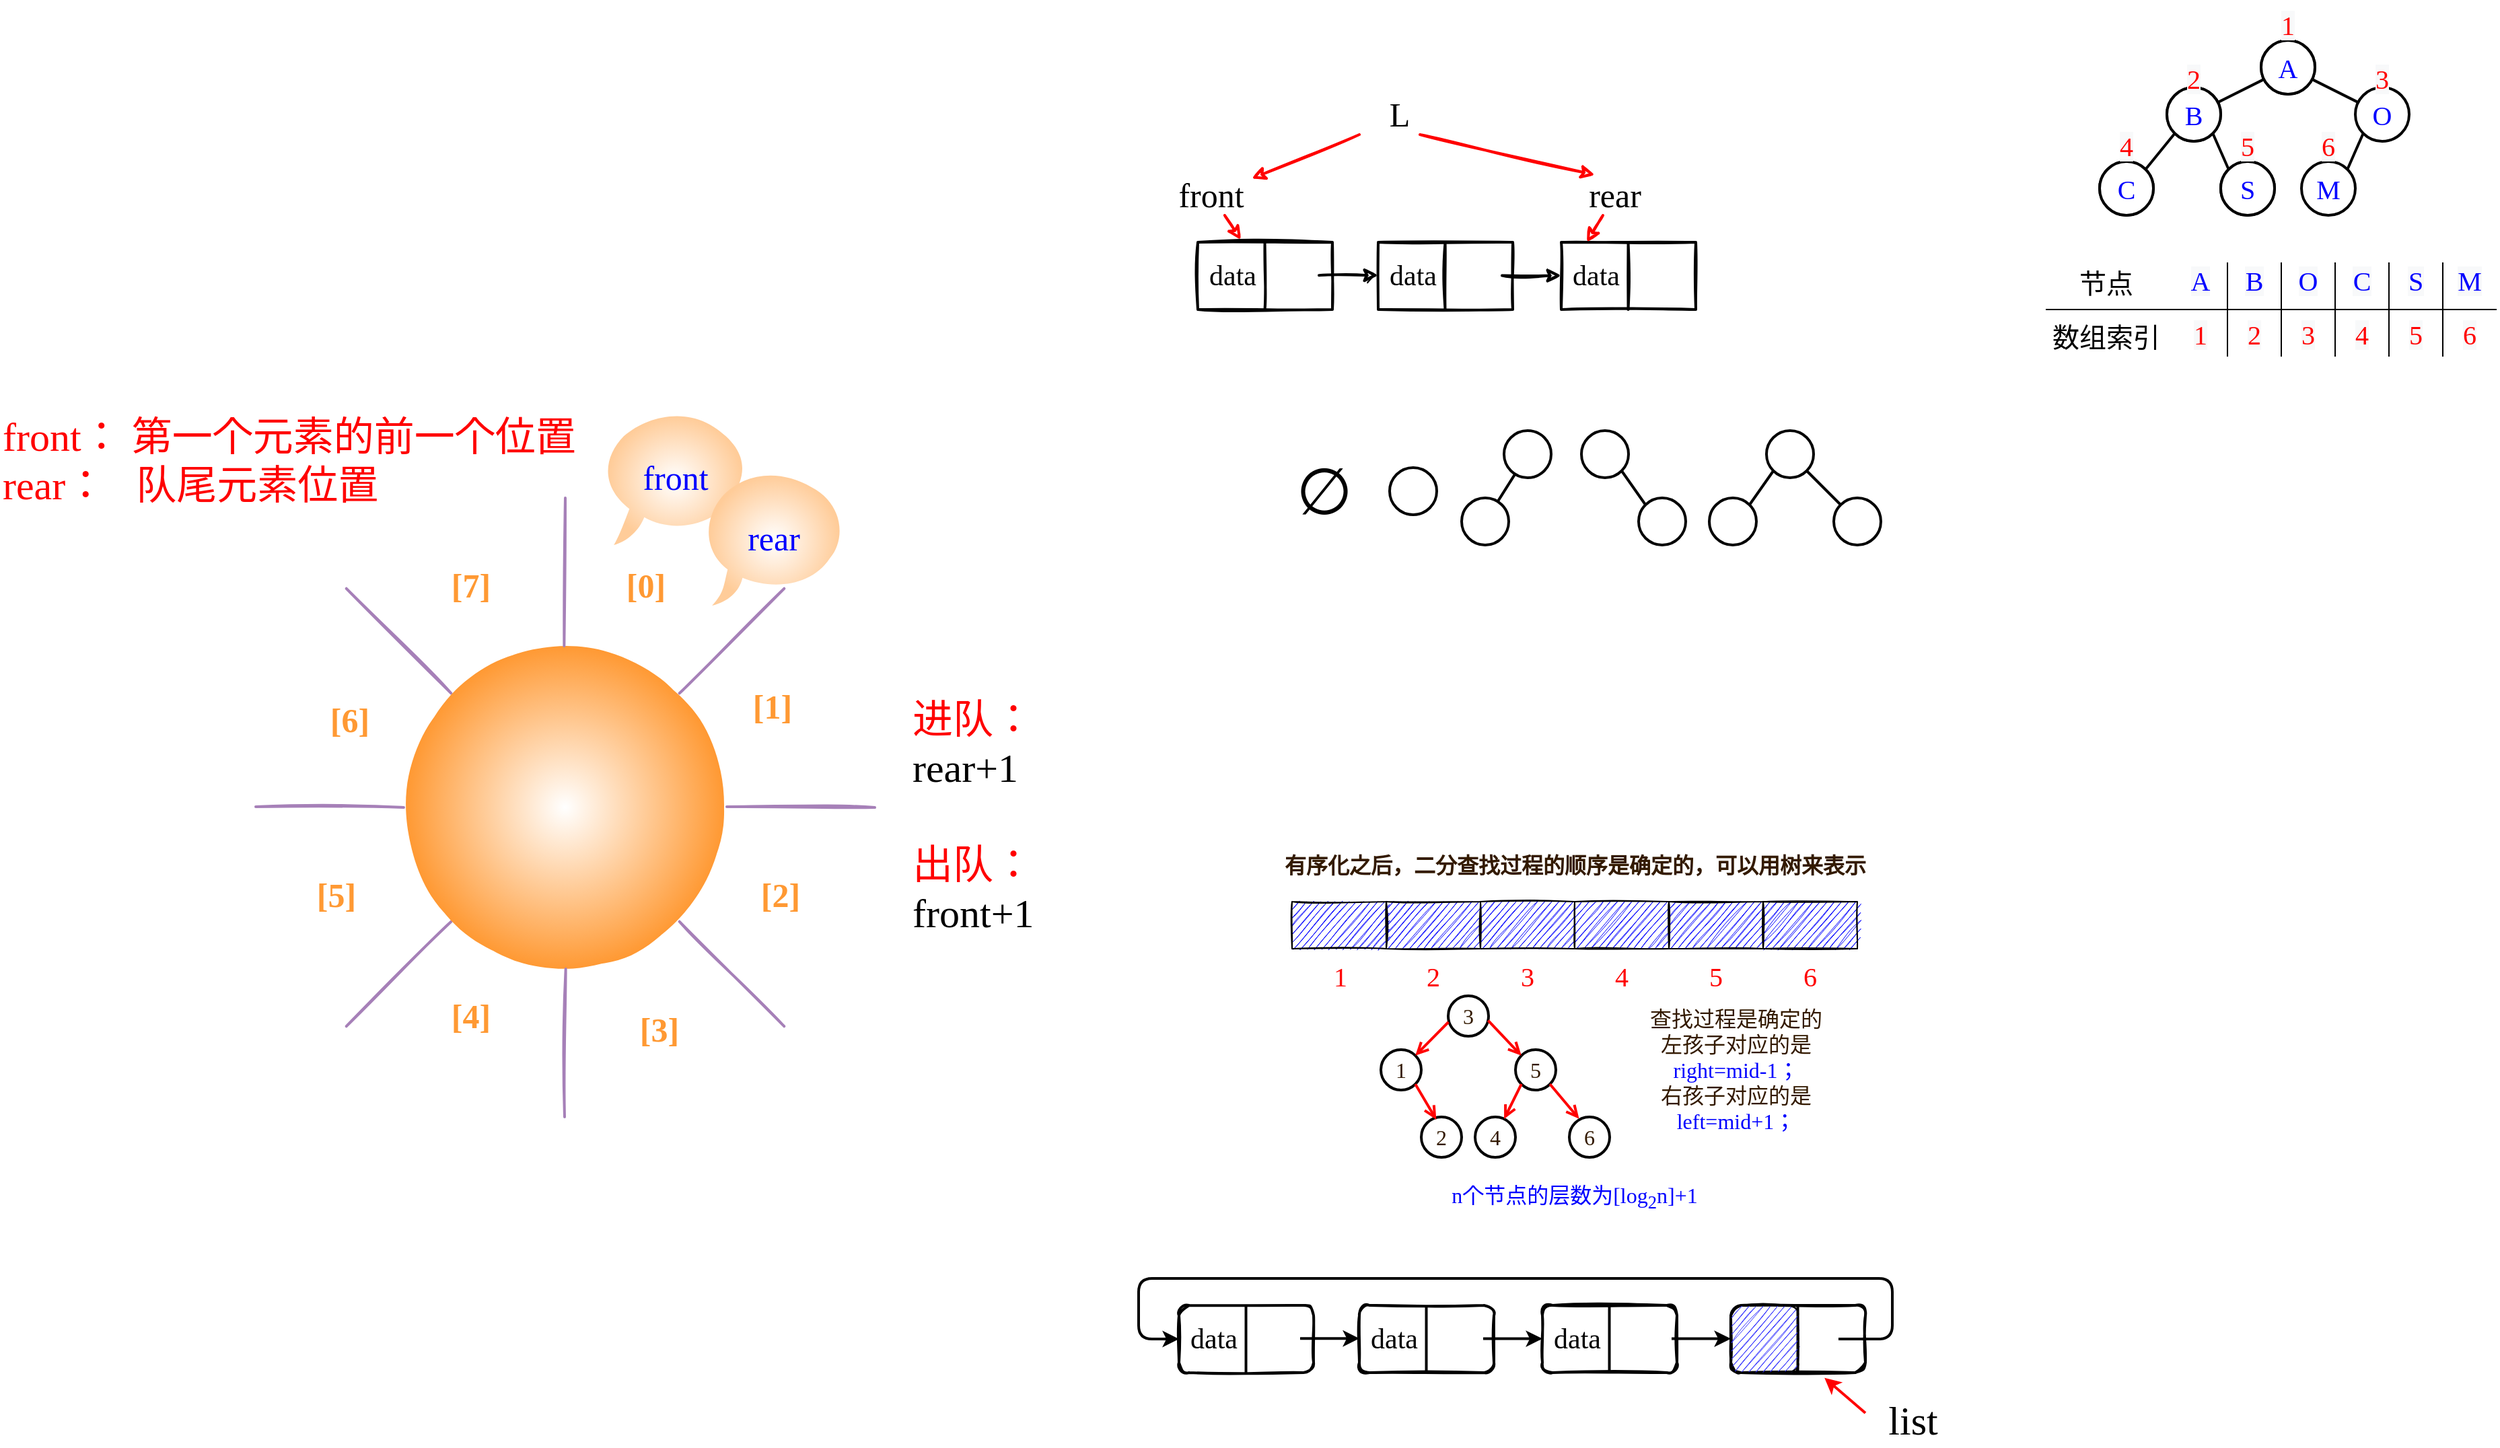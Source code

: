 <mxfile version="15.5.8" type="github">
  <diagram id="8I_mIMfLEamESNXaoSyJ" name="第 1 页">
    <mxGraphModel dx="1955" dy="1263" grid="1" gridSize="10" guides="1" tooltips="1" connect="1" arrows="1" fold="1" page="1" pageScale="1" pageWidth="3300" pageHeight="4681" math="0" shadow="0">
      <root>
        <mxCell id="0" />
        <mxCell id="1" parent="0" />
        <mxCell id="Zysu6RZLNLSL2eDihiWz-1" value="" style="whiteSpace=wrap;html=1;shadow=0;glass=0;strokeWidth=2;fillColor=none;gradientDirection=south;sketch=1;" parent="1" vertex="1">
          <mxGeometry x="1064" y="290" width="100" height="50" as="geometry" />
        </mxCell>
        <mxCell id="Zysu6RZLNLSL2eDihiWz-2" value="" style="endArrow=none;html=1;edgeStyle=orthogonalEdgeStyle;curved=0;strokeWidth=2;sketch=1;" parent="1" edge="1">
          <mxGeometry width="50" height="50" relative="1" as="geometry">
            <mxPoint x="1113.76" y="340" as="sourcePoint" />
            <mxPoint x="1113.76" y="290" as="targetPoint" />
          </mxGeometry>
        </mxCell>
        <mxCell id="Zysu6RZLNLSL2eDihiWz-3" value="" style="whiteSpace=wrap;html=1;shadow=0;glass=0;strokeWidth=2;fillColor=none;gradientDirection=south;sketch=1;" parent="1" vertex="1">
          <mxGeometry x="1200" y="290" width="100" height="50" as="geometry" />
        </mxCell>
        <mxCell id="Zysu6RZLNLSL2eDihiWz-4" value="" style="endArrow=none;html=1;edgeStyle=orthogonalEdgeStyle;curved=0;strokeWidth=2;sketch=1;" parent="1" edge="1">
          <mxGeometry width="50" height="50" relative="1" as="geometry">
            <mxPoint x="1249.76" y="340" as="sourcePoint" />
            <mxPoint x="1249.76" y="290" as="targetPoint" />
          </mxGeometry>
        </mxCell>
        <mxCell id="Zysu6RZLNLSL2eDihiWz-7" value="" style="whiteSpace=wrap;html=1;shadow=0;glass=0;strokeWidth=2;fillColor=none;gradientDirection=south;sketch=1;" parent="1" vertex="1">
          <mxGeometry x="930" y="290" width="100" height="50" as="geometry" />
        </mxCell>
        <mxCell id="Zysu6RZLNLSL2eDihiWz-8" value="" style="endArrow=none;html=1;edgeStyle=orthogonalEdgeStyle;curved=0;strokeWidth=2;sketch=1;" parent="1" edge="1">
          <mxGeometry width="50" height="50" relative="1" as="geometry">
            <mxPoint x="979.76" y="340" as="sourcePoint" />
            <mxPoint x="979.76" y="290" as="targetPoint" />
          </mxGeometry>
        </mxCell>
        <mxCell id="Zysu6RZLNLSL2eDihiWz-10" value="" style="endArrow=classic;html=1;endFill=1;strokeWidth=2;sketch=1;" parent="1" edge="1">
          <mxGeometry width="50" height="50" relative="1" as="geometry">
            <mxPoint x="1020" y="314.58" as="sourcePoint" />
            <mxPoint x="1064" y="314.58" as="targetPoint" />
          </mxGeometry>
        </mxCell>
        <mxCell id="Zysu6RZLNLSL2eDihiWz-12" value="" style="endArrow=classic;html=1;edgeStyle=orthogonalEdgeStyle;curved=0;endFill=1;strokeWidth=2;sketch=1;" parent="1" edge="1">
          <mxGeometry width="50" height="50" relative="1" as="geometry">
            <mxPoint x="1156" y="314.8" as="sourcePoint" />
            <mxPoint x="1200" y="314.8" as="targetPoint" />
            <Array as="points">
              <mxPoint x="1200" y="314.8" />
            </Array>
          </mxGeometry>
        </mxCell>
        <mxCell id="Zysu6RZLNLSL2eDihiWz-16" value="data" style="text;html=1;strokeColor=none;fillColor=none;align=center;verticalAlign=middle;whiteSpace=wrap;fontFamily=Comic Sans MS;fontSize=21;sketch=1;" parent="1" vertex="1">
          <mxGeometry x="926" y="300" width="60" height="30" as="geometry" />
        </mxCell>
        <mxCell id="Zysu6RZLNLSL2eDihiWz-17" value="data" style="text;html=1;strokeColor=none;fillColor=none;align=center;verticalAlign=middle;whiteSpace=wrap;fontFamily=Comic Sans MS;fontSize=21;sketch=1;" parent="1" vertex="1">
          <mxGeometry x="1060" y="300" width="60" height="30" as="geometry" />
        </mxCell>
        <mxCell id="Zysu6RZLNLSL2eDihiWz-18" value="data" style="text;html=1;strokeColor=none;fillColor=none;align=center;verticalAlign=middle;whiteSpace=wrap;fontFamily=Comic Sans MS;fontSize=21;sketch=1;" parent="1" vertex="1">
          <mxGeometry x="1196" y="300" width="60" height="30" as="geometry" />
        </mxCell>
        <mxCell id="Zysu6RZLNLSL2eDihiWz-19" value="" style="ellipse;whiteSpace=wrap;html=1;aspect=fixed;fillColor=#FFFFFF;strokeColor=none;gradientDirection=radial;sketch=1;" parent="1" vertex="1">
          <mxGeometry x="230" y="480" width="460" height="460" as="geometry" />
        </mxCell>
        <mxCell id="Zysu6RZLNLSL2eDihiWz-20" style="edgeStyle=none;orthogonalLoop=1;jettySize=auto;html=1;exitX=0;exitY=0;exitDx=0;exitDy=0;startArrow=none;startFill=0;endArrow=none;endFill=0;strokeWidth=2;strokeColor=#A680B8;sketch=1;" parent="1" source="Zysu6RZLNLSL2eDihiWz-24" target="Zysu6RZLNLSL2eDihiWz-19" edge="1">
          <mxGeometry relative="1" as="geometry" />
        </mxCell>
        <mxCell id="Zysu6RZLNLSL2eDihiWz-21" style="edgeStyle=none;orthogonalLoop=1;jettySize=auto;html=1;exitX=0;exitY=1;exitDx=0;exitDy=0;startArrow=none;startFill=0;endArrow=none;endFill=0;strokeWidth=2;strokeColor=#A680B8;sketch=1;" parent="1" source="Zysu6RZLNLSL2eDihiWz-24" target="Zysu6RZLNLSL2eDihiWz-19" edge="1">
          <mxGeometry relative="1" as="geometry" />
        </mxCell>
        <mxCell id="Zysu6RZLNLSL2eDihiWz-22" style="edgeStyle=none;orthogonalLoop=1;jettySize=auto;html=1;exitX=1;exitY=0;exitDx=0;exitDy=0;startArrow=none;startFill=0;endArrow=none;endFill=0;strokeWidth=2;strokeColor=#A680B8;sketch=1;" parent="1" source="Zysu6RZLNLSL2eDihiWz-24" target="Zysu6RZLNLSL2eDihiWz-19" edge="1">
          <mxGeometry relative="1" as="geometry" />
        </mxCell>
        <mxCell id="Zysu6RZLNLSL2eDihiWz-23" style="edgeStyle=none;orthogonalLoop=1;jettySize=auto;html=1;exitX=1;exitY=1;exitDx=0;exitDy=0;startArrow=none;startFill=0;endArrow=none;endFill=0;strokeWidth=2;strokeColor=#A680B8;sketch=1;" parent="1" source="Zysu6RZLNLSL2eDihiWz-24" target="Zysu6RZLNLSL2eDihiWz-19" edge="1">
          <mxGeometry relative="1" as="geometry" />
        </mxCell>
        <mxCell id="Zysu6RZLNLSL2eDihiWz-24" value="" style="ellipse;whiteSpace=wrap;html=1;aspect=fixed;gradientDirection=radial;strokeColor=none;gradientColor=#FF9933;sketch=1;" parent="1" vertex="1">
          <mxGeometry x="340" y="590" width="240" height="240" as="geometry" />
        </mxCell>
        <mxCell id="Zysu6RZLNLSL2eDihiWz-25" value="" style="endArrow=none;html=1;entryX=0.5;entryY=0;entryDx=0;entryDy=0;strokeWidth=2;strokeColor=#A680B8;sketch=1;" parent="1" target="Zysu6RZLNLSL2eDihiWz-19" edge="1">
          <mxGeometry width="50" height="50" relative="1" as="geometry">
            <mxPoint x="459.17" y="590" as="sourcePoint" />
            <mxPoint x="459.17" y="520" as="targetPoint" />
          </mxGeometry>
        </mxCell>
        <mxCell id="Zysu6RZLNLSL2eDihiWz-26" value="" style="endArrow=none;html=1;entryX=0.5;entryY=0;entryDx=0;entryDy=0;strokeColor=#A680B8;strokeWidth=2;sketch=1;" parent="1" edge="1">
          <mxGeometry width="50" height="50" relative="1" as="geometry">
            <mxPoint x="459.5" y="940" as="sourcePoint" />
            <mxPoint x="460.33" y="830" as="targetPoint" />
          </mxGeometry>
        </mxCell>
        <mxCell id="Zysu6RZLNLSL2eDihiWz-27" value="" style="endArrow=none;html=1;entryX=0.5;entryY=0;entryDx=0;entryDy=0;exitX=1;exitY=0.5;exitDx=0;exitDy=0;strokeWidth=2;strokeColor=#A680B8;sketch=1;" parent="1" source="Zysu6RZLNLSL2eDihiWz-19" edge="1">
          <mxGeometry width="50" height="50" relative="1" as="geometry">
            <mxPoint x="679.17" y="709.5" as="sourcePoint" />
            <mxPoint x="580.0" y="709.5" as="targetPoint" />
          </mxGeometry>
        </mxCell>
        <mxCell id="Zysu6RZLNLSL2eDihiWz-28" value="" style="endArrow=none;html=1;entryX=0.5;entryY=0;entryDx=0;entryDy=0;exitX=1;exitY=0.5;exitDx=0;exitDy=0;strokeColor=#A680B8;strokeWidth=2;sketch=1;" parent="1" edge="1">
          <mxGeometry width="50" height="50" relative="1" as="geometry">
            <mxPoint x="340" y="710" as="sourcePoint" />
            <mxPoint x="230" y="709.5" as="targetPoint" />
          </mxGeometry>
        </mxCell>
        <mxCell id="Zysu6RZLNLSL2eDihiWz-29" value="[0]" style="text;html=1;strokeColor=none;fillColor=none;align=center;verticalAlign=middle;whiteSpace=wrap;fontSize=25;fontFamily=Comic Sans MS;fontColor=#FF9933;fontStyle=1;horizontal=1;labelBackgroundColor=none;labelBorderColor=none;sketch=1;" parent="1" vertex="1">
          <mxGeometry x="490" y="530" width="60" height="30" as="geometry" />
        </mxCell>
        <mxCell id="Zysu6RZLNLSL2eDihiWz-30" value="[7]" style="text;html=1;strokeColor=none;fillColor=none;align=center;verticalAlign=middle;whiteSpace=wrap;fontSize=25;fontFamily=Comic Sans MS;fontColor=#FF9933;fontStyle=1;horizontal=1;labelBackgroundColor=none;labelBorderColor=none;sketch=1;" parent="1" vertex="1">
          <mxGeometry x="360" y="530" width="60" height="30" as="geometry" />
        </mxCell>
        <mxCell id="Zysu6RZLNLSL2eDihiWz-31" value="[6]" style="text;html=1;strokeColor=none;fillColor=none;align=center;verticalAlign=middle;whiteSpace=wrap;fontSize=25;fontFamily=Comic Sans MS;fontColor=#FF9933;fontStyle=1;horizontal=1;labelBackgroundColor=none;labelBorderColor=none;sketch=1;" parent="1" vertex="1">
          <mxGeometry x="270" y="630" width="60" height="30" as="geometry" />
        </mxCell>
        <mxCell id="Zysu6RZLNLSL2eDihiWz-32" value="[5]" style="text;html=1;strokeColor=none;fillColor=none;align=center;verticalAlign=middle;whiteSpace=wrap;fontSize=25;fontFamily=Comic Sans MS;fontColor=#FF9933;fontStyle=1;horizontal=1;labelBackgroundColor=none;labelBorderColor=none;sketch=1;" parent="1" vertex="1">
          <mxGeometry x="260" y="760" width="60" height="30" as="geometry" />
        </mxCell>
        <mxCell id="Zysu6RZLNLSL2eDihiWz-33" value="[4]" style="text;html=1;strokeColor=none;fillColor=none;align=center;verticalAlign=middle;whiteSpace=wrap;fontSize=25;fontFamily=Comic Sans MS;fontColor=#FF9933;fontStyle=1;horizontal=1;labelBackgroundColor=none;labelBorderColor=none;sketch=1;" parent="1" vertex="1">
          <mxGeometry x="360" y="850" width="60" height="30" as="geometry" />
        </mxCell>
        <mxCell id="Zysu6RZLNLSL2eDihiWz-34" value="[1]" style="text;html=1;strokeColor=none;fillColor=none;align=center;verticalAlign=middle;whiteSpace=wrap;fontSize=25;fontFamily=Comic Sans MS;fontColor=#FF9933;fontStyle=1;horizontal=1;labelBackgroundColor=none;labelBorderColor=none;sketch=1;" parent="1" vertex="1">
          <mxGeometry x="584" y="620" width="60" height="30" as="geometry" />
        </mxCell>
        <mxCell id="Zysu6RZLNLSL2eDihiWz-35" value="[2]" style="text;html=1;strokeColor=none;fillColor=none;align=center;verticalAlign=middle;whiteSpace=wrap;fontSize=25;fontFamily=Comic Sans MS;fontColor=#FF9933;fontStyle=1;horizontal=1;labelBackgroundColor=none;labelBorderColor=none;sketch=1;" parent="1" vertex="1">
          <mxGeometry x="590" y="760" width="60" height="30" as="geometry" />
        </mxCell>
        <mxCell id="Zysu6RZLNLSL2eDihiWz-36" value="[3]" style="text;html=1;strokeColor=none;fillColor=none;align=center;verticalAlign=middle;whiteSpace=wrap;fontSize=25;fontFamily=Comic Sans MS;fontColor=#FF9933;fontStyle=1;horizontal=1;labelBackgroundColor=none;labelBorderColor=none;sketch=1;" parent="1" vertex="1">
          <mxGeometry x="500" y="860" width="60" height="30" as="geometry" />
        </mxCell>
        <mxCell id="Zysu6RZLNLSL2eDihiWz-37" value="front" style="whiteSpace=wrap;html=1;shape=mxgraph.basic.oval_callout;labelBackgroundColor=none;fontFamily=Comic Sans MS;fontSize=25;fontColor=#0000FF;fillColor=default;gradientDirection=radial;verticalAlign=middle;strokeColor=none;gradientColor=#FFCC99;sketch=1;" parent="1" vertex="1">
          <mxGeometry x="487" y="415" width="110" height="100" as="geometry" />
        </mxCell>
        <mxCell id="Zysu6RZLNLSL2eDihiWz-38" value="进队：&lt;br style=&quot;font-size: 30px;&quot;&gt;&lt;font color=&quot;#000000&quot; style=&quot;font-size: 30px;&quot;&gt;rear+1&lt;/font&gt;&lt;br style=&quot;font-size: 30px;&quot;&gt;&lt;br style=&quot;font-size: 30px;&quot;&gt;出队：&lt;br style=&quot;font-size: 30px;&quot;&gt;&lt;font color=&quot;#000000&quot; style=&quot;font-size: 30px;&quot;&gt;front+1&lt;/font&gt;" style="text;html=1;strokeColor=none;fillColor=none;align=left;verticalAlign=top;whiteSpace=wrap;labelBackgroundColor=none;fontFamily=Comic Sans MS;fontSize=30;fontColor=#FF0000;sketch=1;" parent="1" vertex="1">
          <mxGeometry x="716" y="620" width="140" height="210" as="geometry" />
        </mxCell>
        <mxCell id="Zysu6RZLNLSL2eDihiWz-39" value="front： 第一个元素的前一个位置&lt;br&gt;rear：&amp;nbsp; &amp;nbsp;队尾元素位置" style="text;html=1;strokeColor=none;fillColor=none;align=left;verticalAlign=top;whiteSpace=wrap;labelBackgroundColor=none;fontFamily=Comic Sans MS;fontSize=30;fontColor=#FF0000;horizontal=1;sketch=1;" parent="1" vertex="1">
          <mxGeometry x="40" y="410" width="470" height="100" as="geometry" />
        </mxCell>
        <mxCell id="Zysu6RZLNLSL2eDihiWz-40" style="edgeStyle=none;orthogonalLoop=1;jettySize=auto;html=1;exitX=1;exitY=0.5;exitDx=0;exitDy=0;fontFamily=Comic Sans MS;fontSize=30;fontColor=#FF0000;startArrow=none;startFill=0;endArrow=none;endFill=0;strokeColor=#A680B8;strokeWidth=2;sketch=1;" parent="1" source="Zysu6RZLNLSL2eDihiWz-39" target="Zysu6RZLNLSL2eDihiWz-39" edge="1">
          <mxGeometry relative="1" as="geometry" />
        </mxCell>
        <mxCell id="Zysu6RZLNLSL2eDihiWz-41" value="rear" style="whiteSpace=wrap;html=1;shape=mxgraph.basic.oval_callout;labelBackgroundColor=none;fontFamily=Comic Sans MS;fontSize=25;fontColor=#0000FF;fillColor=default;gradientDirection=radial;verticalAlign=middle;strokeColor=none;gradientColor=#FFCC99;sketch=1;" parent="1" vertex="1">
          <mxGeometry x="560" y="460" width="110" height="100" as="geometry" />
        </mxCell>
        <mxCell id="Zysu6RZLNLSL2eDihiWz-42" value="front" style="text;html=1;strokeColor=none;fillColor=none;align=center;verticalAlign=middle;whiteSpace=wrap;fontFamily=Comic Sans MS;fontSize=25;sketch=1;" parent="1" vertex="1">
          <mxGeometry x="910" y="240" width="60" height="30" as="geometry" />
        </mxCell>
        <mxCell id="Zysu6RZLNLSL2eDihiWz-43" value="L" style="text;html=1;strokeColor=none;fillColor=none;align=center;verticalAlign=middle;whiteSpace=wrap;fontFamily=Comic Sans MS;fontSize=25;sketch=1;" parent="1" vertex="1">
          <mxGeometry x="1050" y="180" width="60" height="30" as="geometry" />
        </mxCell>
        <mxCell id="Zysu6RZLNLSL2eDihiWz-46" value="" style="endArrow=classic;html=1;endFill=1;strokeWidth=2;strokeColor=#FF0000;sketch=1;" parent="1" source="Zysu6RZLNLSL2eDihiWz-48" edge="1">
          <mxGeometry width="50" height="50" relative="1" as="geometry">
            <mxPoint x="1233" y="270" as="sourcePoint" />
            <mxPoint x="1219" y="290" as="targetPoint" />
            <Array as="points" />
          </mxGeometry>
        </mxCell>
        <mxCell id="Zysu6RZLNLSL2eDihiWz-47" value="" style="endArrow=classic;html=1;endFill=1;strokeWidth=2;strokeColor=#FF0000;exitX=0;exitY=1;exitDx=0;exitDy=0;sketch=1;" parent="1" source="Zysu6RZLNLSL2eDihiWz-43" target="Zysu6RZLNLSL2eDihiWz-42" edge="1">
          <mxGeometry width="50" height="50" relative="1" as="geometry">
            <mxPoint x="1070" y="210" as="sourcePoint" />
            <mxPoint x="998" y="230" as="targetPoint" />
          </mxGeometry>
        </mxCell>
        <mxCell id="Zysu6RZLNLSL2eDihiWz-48" value="rear" style="text;html=1;strokeColor=none;fillColor=none;align=center;verticalAlign=middle;whiteSpace=wrap;fontFamily=Comic Sans MS;fontSize=25;sketch=1;" parent="1" vertex="1">
          <mxGeometry x="1210" y="240" width="60" height="30" as="geometry" />
        </mxCell>
        <mxCell id="Zysu6RZLNLSL2eDihiWz-49" value="" style="endArrow=classic;html=1;endFill=1;strokeWidth=2;strokeColor=#FF0000;exitX=0.75;exitY=1;exitDx=0;exitDy=0;entryX=0.25;entryY=0;entryDx=0;entryDy=0;sketch=1;" parent="1" source="Zysu6RZLNLSL2eDihiWz-43" target="Zysu6RZLNLSL2eDihiWz-48" edge="1">
          <mxGeometry width="50" height="50" relative="1" as="geometry">
            <mxPoint x="1130" y="189.996" as="sourcePoint" />
            <mxPoint x="1176" y="250" as="targetPoint" />
          </mxGeometry>
        </mxCell>
        <mxCell id="Zysu6RZLNLSL2eDihiWz-50" value="" style="endArrow=classic;html=1;endFill=1;strokeWidth=2;strokeColor=#FF0000;entryX=0.32;entryY=-0.036;entryDx=0;entryDy=0;entryPerimeter=0;sketch=1;" parent="1" source="Zysu6RZLNLSL2eDihiWz-42" target="Zysu6RZLNLSL2eDihiWz-7" edge="1">
          <mxGeometry width="50" height="50" relative="1" as="geometry">
            <mxPoint x="961" y="280" as="sourcePoint" />
            <mxPoint x="973.3" y="297.9" as="targetPoint" />
            <Array as="points" />
          </mxGeometry>
        </mxCell>
        <mxCell id="9BJwpCjlnF0WbDAI3doB-7" value="1" style="text;html=1;strokeColor=none;fillColor=none;align=center;verticalAlign=middle;whiteSpace=wrap;rounded=0;sketch=1;fontSize=20;fontFamily=Comic Sans MS;fontColor=#FF0000;" parent="1" vertex="1">
          <mxGeometry x="1006" y="820" width="60" height="30" as="geometry" />
        </mxCell>
        <mxCell id="9BJwpCjlnF0WbDAI3doB-8" value="2" style="text;html=1;strokeColor=none;fillColor=none;align=center;verticalAlign=middle;whiteSpace=wrap;rounded=0;sketch=1;fontSize=20;fontFamily=Comic Sans MS;fontColor=#FF0000;" parent="1" vertex="1">
          <mxGeometry x="1075" y="820" width="60" height="30" as="geometry" />
        </mxCell>
        <mxCell id="9BJwpCjlnF0WbDAI3doB-9" value="3" style="text;html=1;strokeColor=none;fillColor=none;align=center;verticalAlign=middle;whiteSpace=wrap;rounded=0;sketch=1;fontSize=20;fontFamily=Comic Sans MS;fontColor=#FF0000;" parent="1" vertex="1">
          <mxGeometry x="1145" y="820" width="60" height="30" as="geometry" />
        </mxCell>
        <mxCell id="9BJwpCjlnF0WbDAI3doB-10" value="4" style="text;html=1;strokeColor=none;fillColor=none;align=center;verticalAlign=middle;whiteSpace=wrap;rounded=0;sketch=1;fontSize=20;fontFamily=Comic Sans MS;fontColor=#FF0000;" parent="1" vertex="1">
          <mxGeometry x="1215" y="820" width="60" height="30" as="geometry" />
        </mxCell>
        <mxCell id="9BJwpCjlnF0WbDAI3doB-11" value="5" style="text;html=1;strokeColor=none;fillColor=none;align=center;verticalAlign=middle;whiteSpace=wrap;rounded=0;sketch=1;fontSize=20;fontFamily=Comic Sans MS;fontColor=#FF0000;" parent="1" vertex="1">
          <mxGeometry x="1285" y="820" width="60" height="30" as="geometry" />
        </mxCell>
        <mxCell id="9BJwpCjlnF0WbDAI3doB-12" value="6" style="text;html=1;strokeColor=none;fillColor=none;align=center;verticalAlign=middle;whiteSpace=wrap;rounded=0;sketch=1;fontSize=20;fontFamily=Comic Sans MS;fontColor=#FF0000;" parent="1" vertex="1">
          <mxGeometry x="1355" y="820" width="60" height="30" as="geometry" />
        </mxCell>
        <mxCell id="9BJwpCjlnF0WbDAI3doB-13" value="有序化之后，二分查找过程的顺序是确定的，可以用树来表示" style="text;html=1;strokeColor=none;fillColor=none;align=center;verticalAlign=middle;whiteSpace=wrap;rounded=0;sketch=1;fontFamily=Comic Sans MS;fontSize=16;fontColor=#331A00;labelBackgroundColor=none;fontStyle=1;horizontal=1;" parent="1" vertex="1">
          <mxGeometry x="989.75" y="745" width="440.5" height="15" as="geometry" />
        </mxCell>
        <mxCell id="9BJwpCjlnF0WbDAI3doB-14" value="" style="group" parent="1" vertex="1" connectable="0">
          <mxGeometry x="1000" y="780" width="420" height="35" as="geometry" />
        </mxCell>
        <mxCell id="9BJwpCjlnF0WbDAI3doB-1" value="" style="whiteSpace=wrap;html=1;sketch=1;fillStyle=hachure;fillColor=#0000FF;strokeColor=#000000;" parent="9BJwpCjlnF0WbDAI3doB-14" vertex="1">
          <mxGeometry width="70" height="35" as="geometry" />
        </mxCell>
        <mxCell id="9BJwpCjlnF0WbDAI3doB-2" value="" style="whiteSpace=wrap;html=1;sketch=1;fillStyle=hachure;fillColor=#0000FF;" parent="9BJwpCjlnF0WbDAI3doB-14" vertex="1">
          <mxGeometry x="70" width="70" height="35" as="geometry" />
        </mxCell>
        <mxCell id="9BJwpCjlnF0WbDAI3doB-3" value="" style="whiteSpace=wrap;html=1;sketch=1;fillStyle=hachure;fillColor=#0000FF;" parent="9BJwpCjlnF0WbDAI3doB-14" vertex="1">
          <mxGeometry x="140" width="70" height="35" as="geometry" />
        </mxCell>
        <mxCell id="9BJwpCjlnF0WbDAI3doB-4" value="" style="whiteSpace=wrap;html=1;sketch=1;fillStyle=hachure;fillColor=#0000FF;" parent="9BJwpCjlnF0WbDAI3doB-14" vertex="1">
          <mxGeometry x="210" width="70" height="35" as="geometry" />
        </mxCell>
        <mxCell id="9BJwpCjlnF0WbDAI3doB-5" value="" style="whiteSpace=wrap;html=1;sketch=1;fillStyle=hachure;fillColor=#0000FF;" parent="9BJwpCjlnF0WbDAI3doB-14" vertex="1">
          <mxGeometry x="280" width="70" height="35" as="geometry" />
        </mxCell>
        <mxCell id="9BJwpCjlnF0WbDAI3doB-6" value="" style="whiteSpace=wrap;html=1;sketch=1;fillStyle=hachure;fillColor=#0000FF;" parent="9BJwpCjlnF0WbDAI3doB-14" vertex="1">
          <mxGeometry x="350" width="70" height="35" as="geometry" />
        </mxCell>
        <mxCell id="9BJwpCjlnF0WbDAI3doB-15" value="3" style="ellipse;whiteSpace=wrap;html=1;aspect=fixed;labelBackgroundColor=none;sketch=0;fontFamily=Comic Sans MS;fontSize=16;fontColor=#331A00;strokeColor=#000000;fillColor=none;gradientDirection=south;align=center;strokeWidth=2;fillStyle=hachure;" parent="1" vertex="1">
          <mxGeometry x="1116" y="850" width="30" height="30" as="geometry" />
        </mxCell>
        <mxCell id="9BJwpCjlnF0WbDAI3doB-16" value="1" style="ellipse;whiteSpace=wrap;html=1;aspect=fixed;labelBackgroundColor=none;sketch=0;fontFamily=Comic Sans MS;fontSize=16;fontColor=#331A00;strokeColor=#000000;fillColor=none;gradientDirection=south;align=center;strokeWidth=2;fillStyle=hachure;" parent="1" vertex="1">
          <mxGeometry x="1066" y="890" width="30" height="30" as="geometry" />
        </mxCell>
        <mxCell id="9BJwpCjlnF0WbDAI3doB-17" value="5" style="ellipse;whiteSpace=wrap;html=1;aspect=fixed;labelBackgroundColor=none;sketch=0;fontFamily=Comic Sans MS;fontSize=16;fontColor=#331A00;strokeColor=#000000;fillColor=none;gradientDirection=south;align=center;strokeWidth=2;fillStyle=hachure;" parent="1" vertex="1">
          <mxGeometry x="1166" y="890" width="30" height="30" as="geometry" />
        </mxCell>
        <mxCell id="9BJwpCjlnF0WbDAI3doB-18" value="2" style="ellipse;whiteSpace=wrap;html=1;aspect=fixed;labelBackgroundColor=none;sketch=0;fontFamily=Comic Sans MS;fontSize=16;fontColor=#331A00;strokeColor=#000000;fillColor=none;gradientDirection=south;align=center;strokeWidth=2;fillStyle=hachure;" parent="1" vertex="1">
          <mxGeometry x="1096" y="940" width="30" height="30" as="geometry" />
        </mxCell>
        <mxCell id="9BJwpCjlnF0WbDAI3doB-19" value="6" style="ellipse;whiteSpace=wrap;html=1;aspect=fixed;labelBackgroundColor=none;sketch=0;fontFamily=Comic Sans MS;fontSize=16;fontColor=#331A00;strokeColor=#000000;fillColor=none;gradientDirection=south;align=center;strokeWidth=2;fillStyle=hachure;" parent="1" vertex="1">
          <mxGeometry x="1206" y="940" width="30" height="30" as="geometry" />
        </mxCell>
        <mxCell id="9BJwpCjlnF0WbDAI3doB-20" value="4" style="ellipse;whiteSpace=wrap;html=1;aspect=fixed;labelBackgroundColor=none;sketch=0;fontFamily=Comic Sans MS;fontSize=16;fontColor=#331A00;strokeColor=#000000;fillColor=none;gradientDirection=south;align=center;strokeWidth=2;fillStyle=hachure;" parent="1" vertex="1">
          <mxGeometry x="1136" y="940" width="30" height="30" as="geometry" />
        </mxCell>
        <mxCell id="9BJwpCjlnF0WbDAI3doB-21" value="" style="endArrow=open;html=1;rounded=1;sketch=0;fontFamily=Comic Sans MS;fontSize=16;fontColor=#331A00;endFill=0;exitX=0.006;exitY=0.65;exitDx=0;exitDy=0;entryX=1;entryY=0;entryDx=0;entryDy=0;strokeWidth=2;strokeColor=#FF0000;exitPerimeter=0;" parent="1" source="9BJwpCjlnF0WbDAI3doB-15" target="9BJwpCjlnF0WbDAI3doB-16" edge="1">
          <mxGeometry width="50" height="50" relative="1" as="geometry">
            <mxPoint x="1021" y="860" as="sourcePoint" />
            <mxPoint x="1021" y="900" as="targetPoint" />
          </mxGeometry>
        </mxCell>
        <mxCell id="9BJwpCjlnF0WbDAI3doB-23" value="" style="endArrow=open;html=1;rounded=1;sketch=0;fontFamily=Comic Sans MS;fontSize=16;fontColor=#331A00;endFill=0;entryX=0;entryY=0;entryDx=0;entryDy=0;strokeWidth=2;strokeColor=#FF0000;exitX=0.989;exitY=0.611;exitDx=0;exitDy=0;exitPerimeter=0;" parent="1" source="9BJwpCjlnF0WbDAI3doB-15" target="9BJwpCjlnF0WbDAI3doB-17" edge="1">
          <mxGeometry width="50" height="50" relative="1" as="geometry">
            <mxPoint x="1141" y="865" as="sourcePoint" />
            <mxPoint x="1241.457" y="890.003" as="targetPoint" />
          </mxGeometry>
        </mxCell>
        <mxCell id="9BJwpCjlnF0WbDAI3doB-24" value="" style="endArrow=open;html=1;rounded=1;sketch=0;fontFamily=Comic Sans MS;fontSize=16;fontColor=#331A00;endFill=0;entryX=0.372;entryY=0.067;entryDx=0;entryDy=0;strokeWidth=2;strokeColor=#FF0000;entryPerimeter=0;exitX=1;exitY=1;exitDx=0;exitDy=0;" parent="1" source="9BJwpCjlnF0WbDAI3doB-16" target="9BJwpCjlnF0WbDAI3doB-18" edge="1">
          <mxGeometry width="50" height="50" relative="1" as="geometry">
            <mxPoint x="1136.15" y="890.28" as="sourcePoint" />
            <mxPoint x="1111.607" y="914.393" as="targetPoint" />
          </mxGeometry>
        </mxCell>
        <mxCell id="9BJwpCjlnF0WbDAI3doB-25" value="" style="endArrow=open;html=1;rounded=1;sketch=0;fontFamily=Comic Sans MS;fontSize=16;fontColor=#331A00;endFill=0;exitX=0;exitY=1;exitDx=0;exitDy=0;strokeWidth=2;strokeColor=#FF0000;" parent="1" source="9BJwpCjlnF0WbDAI3doB-17" target="9BJwpCjlnF0WbDAI3doB-20" edge="1">
          <mxGeometry width="50" height="50" relative="1" as="geometry">
            <mxPoint x="1146.15" y="900.28" as="sourcePoint" />
            <mxPoint x="1151" y="930" as="targetPoint" />
          </mxGeometry>
        </mxCell>
        <mxCell id="9BJwpCjlnF0WbDAI3doB-26" value="" style="endArrow=open;html=1;rounded=1;sketch=0;fontFamily=Comic Sans MS;fontSize=16;fontColor=#331A00;endFill=0;exitX=1;exitY=1;exitDx=0;exitDy=0;strokeWidth=2;strokeColor=#FF0000;entryX=0.243;entryY=0.046;entryDx=0;entryDy=0;entryPerimeter=0;" parent="1" source="9BJwpCjlnF0WbDAI3doB-17" target="9BJwpCjlnF0WbDAI3doB-19" edge="1">
          <mxGeometry width="50" height="50" relative="1" as="geometry">
            <mxPoint x="1156.15" y="910.28" as="sourcePoint" />
            <mxPoint x="1211" y="940" as="targetPoint" />
          </mxGeometry>
        </mxCell>
        <mxCell id="9BJwpCjlnF0WbDAI3doB-27" value="查找过程是确定的&lt;br style=&quot;font-size: 16px&quot;&gt;左孩子对应的是&lt;font color=&quot;#0000ff&quot;&gt;right=mid-1；&lt;/font&gt;&lt;br style=&quot;font-size: 16px&quot;&gt;右孩子对应的是&lt;font color=&quot;#0000ff&quot;&gt;left=mid+1；&lt;/font&gt;" style="text;html=1;strokeColor=none;fillColor=none;align=center;verticalAlign=middle;whiteSpace=wrap;rounded=0;labelBackgroundColor=none;sketch=0;fontFamily=Comic Sans MS;fontSize=16;fontColor=#331A00;" parent="1" vertex="1">
          <mxGeometry x="1250" y="845" width="160" height="120" as="geometry" />
        </mxCell>
        <mxCell id="9BJwpCjlnF0WbDAI3doB-28" value="n个节点的层数为[log&lt;sub&gt;2&lt;/sub&gt;n]+1" style="text;html=1;strokeColor=none;fillColor=none;align=center;verticalAlign=middle;whiteSpace=wrap;rounded=0;labelBackgroundColor=none;sketch=0;fontFamily=Comic Sans MS;fontSize=16;fontColor=#0000FF;" parent="1" vertex="1">
          <mxGeometry x="1110" y="980" width="200" height="40" as="geometry" />
        </mxCell>
        <mxCell id="Kg7DQLDmodfQuBdxILWU-1" value="" style="whiteSpace=wrap;html=1;shadow=0;glass=0;strokeWidth=2;fillColor=none;gradientDirection=south;rounded=1;sketch=1;" parent="1" vertex="1">
          <mxGeometry x="1050" y="1080" width="100" height="50" as="geometry" />
        </mxCell>
        <mxCell id="Kg7DQLDmodfQuBdxILWU-2" value="" style="endArrow=none;html=1;rounded=1;sketch=0;edgeStyle=orthogonalEdgeStyle;curved=0;strokeWidth=2;" parent="1" edge="1">
          <mxGeometry width="50" height="50" relative="1" as="geometry">
            <mxPoint x="1099.76" y="1130" as="sourcePoint" />
            <mxPoint x="1099.76" y="1080" as="targetPoint" />
          </mxGeometry>
        </mxCell>
        <mxCell id="Kg7DQLDmodfQuBdxILWU-3" value="" style="whiteSpace=wrap;html=1;shadow=0;glass=0;strokeWidth=2;fillColor=none;gradientDirection=south;rounded=1;sketch=1;" parent="1" vertex="1">
          <mxGeometry x="1186" y="1080" width="100" height="50" as="geometry" />
        </mxCell>
        <mxCell id="Kg7DQLDmodfQuBdxILWU-4" value="" style="endArrow=none;html=1;rounded=1;sketch=0;edgeStyle=orthogonalEdgeStyle;curved=0;strokeWidth=2;" parent="1" edge="1">
          <mxGeometry width="50" height="50" relative="1" as="geometry">
            <mxPoint x="1235.76" y="1130" as="sourcePoint" />
            <mxPoint x="1235.76" y="1080" as="targetPoint" />
          </mxGeometry>
        </mxCell>
        <mxCell id="Kg7DQLDmodfQuBdxILWU-5" value="" style="whiteSpace=wrap;html=1;shadow=0;glass=0;strokeWidth=2;fillColor=none;gradientDirection=south;rounded=1;sketch=1;" parent="1" vertex="1">
          <mxGeometry x="1326" y="1080" width="100" height="50" as="geometry" />
        </mxCell>
        <mxCell id="Kg7DQLDmodfQuBdxILWU-6" value="" style="endArrow=none;html=1;rounded=1;sketch=0;edgeStyle=orthogonalEdgeStyle;curved=0;strokeWidth=2;" parent="1" edge="1">
          <mxGeometry width="50" height="50" relative="1" as="geometry">
            <mxPoint x="1375.76" y="1130" as="sourcePoint" />
            <mxPoint x="1375.76" y="1080" as="targetPoint" />
          </mxGeometry>
        </mxCell>
        <mxCell id="Kg7DQLDmodfQuBdxILWU-7" value="" style="whiteSpace=wrap;html=1;shadow=0;glass=0;strokeWidth=2;fillColor=none;gradientDirection=south;rounded=1;sketch=1;" parent="1" vertex="1">
          <mxGeometry x="916" y="1080" width="100" height="50" as="geometry" />
        </mxCell>
        <mxCell id="Kg7DQLDmodfQuBdxILWU-8" value="" style="endArrow=none;html=1;rounded=1;sketch=0;edgeStyle=orthogonalEdgeStyle;curved=0;strokeWidth=2;" parent="1" edge="1">
          <mxGeometry width="50" height="50" relative="1" as="geometry">
            <mxPoint x="965.76" y="1130" as="sourcePoint" />
            <mxPoint x="965.76" y="1080" as="targetPoint" />
          </mxGeometry>
        </mxCell>
        <mxCell id="Kg7DQLDmodfQuBdxILWU-9" value="" style="rounded=1;whiteSpace=wrap;html=1;sketch=1;fillStyle=hachure;fillColor=#3333FF;" parent="1" vertex="1">
          <mxGeometry x="1326" y="1080" width="50" height="50" as="geometry" />
        </mxCell>
        <mxCell id="Kg7DQLDmodfQuBdxILWU-10" value="" style="endArrow=classic;html=1;rounded=1;sketch=0;edgeStyle=orthogonalEdgeStyle;curved=0;endFill=1;strokeWidth=2;" parent="1" edge="1">
          <mxGeometry width="50" height="50" relative="1" as="geometry">
            <mxPoint x="1006" y="1104.58" as="sourcePoint" />
            <mxPoint x="1050" y="1104.58" as="targetPoint" />
            <Array as="points">
              <mxPoint x="1050" y="1104.58" />
            </Array>
          </mxGeometry>
        </mxCell>
        <mxCell id="Kg7DQLDmodfQuBdxILWU-11" value="" style="endArrow=classic;html=1;rounded=1;sketch=0;edgeStyle=orthogonalEdgeStyle;curved=0;entryX=0;entryY=0.5;entryDx=0;entryDy=0;fontSize=21;strokeWidth=2;" parent="1" target="Kg7DQLDmodfQuBdxILWU-7" edge="1">
          <mxGeometry width="50" height="50" relative="1" as="geometry">
            <mxPoint x="1406" y="1105" as="sourcePoint" />
            <mxPoint x="896" y="1105" as="targetPoint" />
            <Array as="points">
              <mxPoint x="1446" y="1105" />
              <mxPoint x="1446" y="1060" />
              <mxPoint x="886" y="1060" />
              <mxPoint x="886" y="1105" />
            </Array>
          </mxGeometry>
        </mxCell>
        <mxCell id="Kg7DQLDmodfQuBdxILWU-12" value="" style="endArrow=classic;html=1;rounded=1;sketch=0;edgeStyle=orthogonalEdgeStyle;curved=0;endFill=1;strokeWidth=2;" parent="1" edge="1">
          <mxGeometry width="50" height="50" relative="1" as="geometry">
            <mxPoint x="1142" y="1104.8" as="sourcePoint" />
            <mxPoint x="1186" y="1104.8" as="targetPoint" />
            <Array as="points">
              <mxPoint x="1186" y="1104.8" />
            </Array>
          </mxGeometry>
        </mxCell>
        <mxCell id="Kg7DQLDmodfQuBdxILWU-13" value="" style="endArrow=classic;html=1;rounded=1;sketch=0;edgeStyle=orthogonalEdgeStyle;curved=0;endFill=1;strokeWidth=2;" parent="1" edge="1">
          <mxGeometry width="50" height="50" relative="1" as="geometry">
            <mxPoint x="1282" y="1104.8" as="sourcePoint" />
            <mxPoint x="1326" y="1104.8" as="targetPoint" />
            <Array as="points">
              <mxPoint x="1326" y="1104.8" />
            </Array>
          </mxGeometry>
        </mxCell>
        <mxCell id="Kg7DQLDmodfQuBdxILWU-14" value="list" style="text;html=1;align=center;verticalAlign=middle;resizable=0;points=[];autosize=1;strokeColor=none;fillColor=none;fontSize=30;fontFamily=Comic Sans MS;" parent="1" vertex="1">
          <mxGeometry x="1431" y="1145" width="60" height="40" as="geometry" />
        </mxCell>
        <mxCell id="Kg7DQLDmodfQuBdxILWU-15" value="" style="endArrow=classic;html=1;rounded=1;sketch=0;fontFamily=Comic Sans MS;fontSize=35;endFill=1;strokeWidth=2;strokeColor=#FF0000;entryX=0.696;entryY=1.077;entryDx=0;entryDy=0;entryPerimeter=0;" parent="1" target="Kg7DQLDmodfQuBdxILWU-5" edge="1">
          <mxGeometry width="50" height="50" relative="1" as="geometry">
            <mxPoint x="1426" y="1160" as="sourcePoint" />
            <mxPoint x="1406" y="1140" as="targetPoint" />
          </mxGeometry>
        </mxCell>
        <mxCell id="Kg7DQLDmodfQuBdxILWU-16" value="data" style="text;html=1;strokeColor=none;fillColor=none;align=center;verticalAlign=middle;whiteSpace=wrap;rounded=0;sketch=1;fontFamily=Comic Sans MS;fontSize=21;" parent="1" vertex="1">
          <mxGeometry x="912" y="1090" width="60" height="30" as="geometry" />
        </mxCell>
        <mxCell id="Kg7DQLDmodfQuBdxILWU-17" value="data" style="text;html=1;strokeColor=none;fillColor=none;align=center;verticalAlign=middle;whiteSpace=wrap;rounded=0;sketch=1;fontFamily=Comic Sans MS;fontSize=21;" parent="1" vertex="1">
          <mxGeometry x="1046" y="1090" width="60" height="30" as="geometry" />
        </mxCell>
        <mxCell id="Kg7DQLDmodfQuBdxILWU-18" value="data" style="text;html=1;strokeColor=none;fillColor=none;align=center;verticalAlign=middle;whiteSpace=wrap;rounded=0;sketch=1;fontFamily=Comic Sans MS;fontSize=21;" parent="1" vertex="1">
          <mxGeometry x="1182" y="1090" width="60" height="30" as="geometry" />
        </mxCell>
        <mxCell id="UQDr-YrBXV10DUioXXCp-1" value="&lt;font size=&quot;7&quot;&gt;∅&lt;/font&gt;" style="text;html=1;strokeColor=none;fillColor=none;align=center;verticalAlign=middle;whiteSpace=wrap;rounded=0;" vertex="1" parent="1">
          <mxGeometry x="952" y="420" width="144" height="110" as="geometry" />
        </mxCell>
        <mxCell id="UQDr-YrBXV10DUioXXCp-2" value="" style="ellipse;whiteSpace=wrap;html=1;aspect=fixed;strokeWidth=2;" vertex="1" parent="1">
          <mxGeometry x="1072.5" y="457.5" width="35" height="35" as="geometry" />
        </mxCell>
        <mxCell id="UQDr-YrBXV10DUioXXCp-5" value="" style="ellipse;whiteSpace=wrap;html=1;aspect=fixed;strokeWidth=2;" vertex="1" parent="1">
          <mxGeometry x="1157.5" y="430" width="35" height="35" as="geometry" />
        </mxCell>
        <mxCell id="UQDr-YrBXV10DUioXXCp-6" value="" style="ellipse;whiteSpace=wrap;html=1;aspect=fixed;strokeWidth=2;" vertex="1" parent="1">
          <mxGeometry x="1310" y="480" width="35" height="35" as="geometry" />
        </mxCell>
        <mxCell id="UQDr-YrBXV10DUioXXCp-7" value="" style="ellipse;whiteSpace=wrap;html=1;aspect=fixed;strokeWidth=2;" vertex="1" parent="1">
          <mxGeometry x="1352.5" y="430" width="35" height="35" as="geometry" />
        </mxCell>
        <mxCell id="UQDr-YrBXV10DUioXXCp-8" value="" style="ellipse;whiteSpace=wrap;html=1;aspect=fixed;strokeWidth=2;" vertex="1" parent="1">
          <mxGeometry x="1257.5" y="480" width="35" height="35" as="geometry" />
        </mxCell>
        <mxCell id="UQDr-YrBXV10DUioXXCp-9" value="" style="ellipse;whiteSpace=wrap;html=1;aspect=fixed;strokeWidth=2;" vertex="1" parent="1">
          <mxGeometry x="1126" y="480" width="35" height="35" as="geometry" />
        </mxCell>
        <mxCell id="UQDr-YrBXV10DUioXXCp-10" value="" style="ellipse;whiteSpace=wrap;html=1;aspect=fixed;strokeWidth=2;" vertex="1" parent="1">
          <mxGeometry x="1215" y="430" width="35" height="35" as="geometry" />
        </mxCell>
        <mxCell id="UQDr-YrBXV10DUioXXCp-11" value="" style="endArrow=none;html=1;rounded=0;entryX=0.233;entryY=0.924;entryDx=0;entryDy=0;strokeWidth=2;entryPerimeter=0;" edge="1" parent="1" source="UQDr-YrBXV10DUioXXCp-9" target="UQDr-YrBXV10DUioXXCp-5">
          <mxGeometry width="50" height="50" relative="1" as="geometry">
            <mxPoint x="1250" y="580" as="sourcePoint" />
            <mxPoint x="1300" y="530" as="targetPoint" />
          </mxGeometry>
        </mxCell>
        <mxCell id="UQDr-YrBXV10DUioXXCp-12" value="" style="endArrow=none;html=1;rounded=0;strokeWidth=2;entryX=1;entryY=1;entryDx=0;entryDy=0;exitX=0;exitY=0;exitDx=0;exitDy=0;" edge="1" parent="1" source="UQDr-YrBXV10DUioXXCp-8" target="UQDr-YrBXV10DUioXXCp-10">
          <mxGeometry width="50" height="50" relative="1" as="geometry">
            <mxPoint x="1400" y="560" as="sourcePoint" />
            <mxPoint x="1450" y="510" as="targetPoint" />
          </mxGeometry>
        </mxCell>
        <mxCell id="UQDr-YrBXV10DUioXXCp-13" value="" style="ellipse;whiteSpace=wrap;html=1;aspect=fixed;strokeWidth=2;" vertex="1" parent="1">
          <mxGeometry x="1402.5" y="480" width="35" height="35" as="geometry" />
        </mxCell>
        <mxCell id="UQDr-YrBXV10DUioXXCp-14" value="" style="endArrow=none;html=1;rounded=0;entryX=0;entryY=1;entryDx=0;entryDy=0;strokeWidth=2;exitX=1;exitY=0;exitDx=0;exitDy=0;" edge="1" parent="1" source="UQDr-YrBXV10DUioXXCp-6" target="UQDr-YrBXV10DUioXXCp-7">
          <mxGeometry width="50" height="50" relative="1" as="geometry">
            <mxPoint x="1337.501" y="555.14" as="sourcePoint" />
            <mxPoint x="1350.445" y="534.86" as="targetPoint" />
          </mxGeometry>
        </mxCell>
        <mxCell id="UQDr-YrBXV10DUioXXCp-15" value="" style="endArrow=none;html=1;rounded=0;entryX=1;entryY=1;entryDx=0;entryDy=0;strokeWidth=2;exitX=0;exitY=0;exitDx=0;exitDy=0;" edge="1" parent="1" source="UQDr-YrBXV10DUioXXCp-13" target="UQDr-YrBXV10DUioXXCp-7">
          <mxGeometry width="50" height="50" relative="1" as="geometry">
            <mxPoint x="1378.551" y="535.28" as="sourcePoint" />
            <mxPoint x="1391.495" y="515" as="targetPoint" />
          </mxGeometry>
        </mxCell>
        <mxCell id="UQDr-YrBXV10DUioXXCp-25" value="" style="edgeStyle=none;rounded=0;orthogonalLoop=1;jettySize=auto;html=1;strokeWidth=2;endArrow=none;endFill=0;" edge="1" parent="1" source="UQDr-YrBXV10DUioXXCp-16" target="UQDr-YrBXV10DUioXXCp-17">
          <mxGeometry relative="1" as="geometry" />
        </mxCell>
        <mxCell id="UQDr-YrBXV10DUioXXCp-26" value="" style="edgeStyle=none;rounded=0;orthogonalLoop=1;jettySize=auto;html=1;strokeWidth=2;endArrow=none;endFill=0;" edge="1" parent="1" source="UQDr-YrBXV10DUioXXCp-16" target="UQDr-YrBXV10DUioXXCp-19">
          <mxGeometry relative="1" as="geometry" />
        </mxCell>
        <mxCell id="UQDr-YrBXV10DUioXXCp-16" value="1" style="ellipse;whiteSpace=wrap;html=1;aspect=fixed;strokeWidth=2;" vertex="1" parent="1">
          <mxGeometry x="1720" y="140" width="40" height="40" as="geometry" />
        </mxCell>
        <mxCell id="UQDr-YrBXV10DUioXXCp-30" style="edgeStyle=none;rounded=0;orthogonalLoop=1;jettySize=auto;html=1;exitX=0;exitY=1;exitDx=0;exitDy=0;entryX=1;entryY=0;entryDx=0;entryDy=0;strokeWidth=2;endArrow=none;endFill=0;" edge="1" parent="1" source="UQDr-YrBXV10DUioXXCp-17" target="UQDr-YrBXV10DUioXXCp-18">
          <mxGeometry relative="1" as="geometry" />
        </mxCell>
        <mxCell id="UQDr-YrBXV10DUioXXCp-31" style="edgeStyle=none;rounded=0;orthogonalLoop=1;jettySize=auto;html=1;exitX=1;exitY=1;exitDx=0;exitDy=0;entryX=0;entryY=0;entryDx=0;entryDy=0;strokeWidth=2;endArrow=none;endFill=0;" edge="1" parent="1" source="UQDr-YrBXV10DUioXXCp-17" target="UQDr-YrBXV10DUioXXCp-22">
          <mxGeometry relative="1" as="geometry" />
        </mxCell>
        <mxCell id="UQDr-YrBXV10DUioXXCp-17" value="2" style="ellipse;whiteSpace=wrap;html=1;aspect=fixed;strokeWidth=2;" vertex="1" parent="1">
          <mxGeometry x="1650" y="175" width="40" height="40" as="geometry" />
        </mxCell>
        <mxCell id="UQDr-YrBXV10DUioXXCp-18" value="4" style="ellipse;whiteSpace=wrap;html=1;aspect=fixed;strokeWidth=2;" vertex="1" parent="1">
          <mxGeometry x="1600" y="230" width="40" height="40" as="geometry" />
        </mxCell>
        <mxCell id="UQDr-YrBXV10DUioXXCp-32" style="edgeStyle=none;rounded=0;orthogonalLoop=1;jettySize=auto;html=1;exitX=0;exitY=1;exitDx=0;exitDy=0;entryX=1;entryY=0;entryDx=0;entryDy=0;strokeWidth=2;endArrow=none;endFill=0;" edge="1" parent="1" source="UQDr-YrBXV10DUioXXCp-19" target="UQDr-YrBXV10DUioXXCp-21">
          <mxGeometry relative="1" as="geometry" />
        </mxCell>
        <mxCell id="UQDr-YrBXV10DUioXXCp-19" value="O" style="ellipse;whiteSpace=wrap;html=1;aspect=fixed;strokeWidth=2;fontFamily=Comic Sans MS;fontSize=20;fontColor=#0000FF;" vertex="1" parent="1">
          <mxGeometry x="1790" y="175" width="40" height="40" as="geometry" />
        </mxCell>
        <mxCell id="UQDr-YrBXV10DUioXXCp-21" value="M" style="ellipse;whiteSpace=wrap;html=1;aspect=fixed;strokeWidth=2;fontFamily=Comic Sans MS;fontSize=20;fontColor=#0000FF;" vertex="1" parent="1">
          <mxGeometry x="1750" y="230" width="40" height="40" as="geometry" />
        </mxCell>
        <mxCell id="UQDr-YrBXV10DUioXXCp-22" value="5" style="ellipse;whiteSpace=wrap;html=1;aspect=fixed;strokeWidth=2;" vertex="1" parent="1">
          <mxGeometry x="1690" y="230" width="40" height="40" as="geometry" />
        </mxCell>
        <mxCell id="UQDr-YrBXV10DUioXXCp-38" value="A" style="ellipse;whiteSpace=wrap;html=1;aspect=fixed;strokeWidth=2;fontFamily=Comic Sans MS;fontSize=20;fontColor=#0000FF;" vertex="1" parent="1">
          <mxGeometry x="1720" y="140" width="40" height="40" as="geometry" />
        </mxCell>
        <mxCell id="UQDr-YrBXV10DUioXXCp-39" value="B" style="ellipse;whiteSpace=wrap;html=1;aspect=fixed;strokeWidth=2;fontFamily=Comic Sans MS;fontSize=20;fontColor=#0000FF;" vertex="1" parent="1">
          <mxGeometry x="1650" y="175" width="40" height="40" as="geometry" />
        </mxCell>
        <mxCell id="UQDr-YrBXV10DUioXXCp-40" value="C" style="ellipse;whiteSpace=wrap;html=1;aspect=fixed;strokeWidth=2;fontFamily=Comic Sans MS;fontSize=20;fontColor=#0000FF;" vertex="1" parent="1">
          <mxGeometry x="1600" y="230" width="40" height="40" as="geometry" />
        </mxCell>
        <mxCell id="UQDr-YrBXV10DUioXXCp-41" value="S" style="ellipse;whiteSpace=wrap;html=1;aspect=fixed;strokeWidth=2;fontFamily=Comic Sans MS;fontSize=20;fontColor=#0000FF;" vertex="1" parent="1">
          <mxGeometry x="1690" y="230" width="40" height="40" as="geometry" />
        </mxCell>
        <mxCell id="UQDr-YrBXV10DUioXXCp-43" value="&lt;span style=&quot;font-family: &amp;quot;comic sans ms&amp;quot;; font-size: 20px; font-style: normal; font-weight: 400; letter-spacing: normal; text-indent: 0px; text-transform: none; word-spacing: 0px; background-color: rgb(248, 249, 250); display: inline; float: none;&quot;&gt;1&lt;/span&gt;" style="text;whiteSpace=wrap;html=1;fontSize=20;fontFamily=Comic Sans MS;fontColor=#FF0000;align=center;" vertex="1" parent="1">
          <mxGeometry x="1720" y="110" width="40" height="40" as="geometry" />
        </mxCell>
        <mxCell id="UQDr-YrBXV10DUioXXCp-44" value="&lt;span style=&quot;font-family: &amp;#34;comic sans ms&amp;#34; ; font-size: 20px ; font-style: normal ; font-weight: 400 ; letter-spacing: normal ; text-indent: 0px ; text-transform: none ; word-spacing: 0px ; background-color: rgb(248 , 249 , 250) ; display: inline ; float: none&quot;&gt;2&lt;/span&gt;" style="text;whiteSpace=wrap;html=1;fontSize=20;fontFamily=Comic Sans MS;fontColor=#FF0000;align=center;" vertex="1" parent="1">
          <mxGeometry x="1650" y="150" width="40" height="40" as="geometry" />
        </mxCell>
        <mxCell id="UQDr-YrBXV10DUioXXCp-45" value="&lt;span style=&quot;font-family: &amp;#34;comic sans ms&amp;#34; ; font-size: 20px ; font-style: normal ; font-weight: 400 ; letter-spacing: normal ; text-indent: 0px ; text-transform: none ; word-spacing: 0px ; background-color: rgb(248 , 249 , 250) ; display: inline ; float: none&quot;&gt;3&lt;/span&gt;" style="text;whiteSpace=wrap;html=1;fontSize=20;fontFamily=Comic Sans MS;fontColor=#FF0000;align=center;" vertex="1" parent="1">
          <mxGeometry x="1790" y="150" width="40" height="40" as="geometry" />
        </mxCell>
        <mxCell id="UQDr-YrBXV10DUioXXCp-46" value="&lt;span style=&quot;font-family: &amp;#34;comic sans ms&amp;#34; ; font-size: 20px ; font-style: normal ; font-weight: 400 ; letter-spacing: normal ; text-indent: 0px ; text-transform: none ; word-spacing: 0px ; background-color: rgb(248 , 249 , 250) ; display: inline ; float: none&quot;&gt;6&lt;/span&gt;" style="text;whiteSpace=wrap;html=1;fontSize=20;fontFamily=Comic Sans MS;fontColor=#FF0000;align=center;" vertex="1" parent="1">
          <mxGeometry x="1750" y="200" width="40" height="40" as="geometry" />
        </mxCell>
        <mxCell id="UQDr-YrBXV10DUioXXCp-47" value="&lt;span style=&quot;font-family: &amp;#34;comic sans ms&amp;#34; ; font-size: 20px ; font-style: normal ; font-weight: 400 ; letter-spacing: normal ; text-indent: 0px ; text-transform: none ; word-spacing: 0px ; background-color: rgb(248 , 249 , 250) ; display: inline ; float: none&quot;&gt;5&lt;/span&gt;" style="text;whiteSpace=wrap;html=1;fontSize=20;fontFamily=Comic Sans MS;fontColor=#FF0000;align=center;" vertex="1" parent="1">
          <mxGeometry x="1690" y="200" width="40" height="40" as="geometry" />
        </mxCell>
        <mxCell id="UQDr-YrBXV10DUioXXCp-48" value="&lt;span style=&quot;font-family: &amp;#34;comic sans ms&amp;#34; ; font-size: 20px ; font-style: normal ; font-weight: 400 ; letter-spacing: normal ; text-indent: 0px ; text-transform: none ; word-spacing: 0px ; background-color: rgb(248 , 249 , 250) ; display: inline ; float: none&quot;&gt;4&lt;/span&gt;" style="text;whiteSpace=wrap;html=1;fontSize=20;fontFamily=Comic Sans MS;fontColor=#FF0000;align=center;" vertex="1" parent="1">
          <mxGeometry x="1600" y="200" width="40" height="40" as="geometry" />
        </mxCell>
        <mxCell id="UQDr-YrBXV10DUioXXCp-49" value="&lt;span style=&quot;color: rgb(0, 0, 255); font-family: &amp;quot;comic sans ms&amp;quot;; font-size: 20px; font-style: normal; font-weight: 400; letter-spacing: normal; text-indent: 0px; text-transform: none; word-spacing: 0px; background-color: rgb(248, 249, 250); display: inline; float: none;&quot;&gt;A&lt;/span&gt;" style="text;whiteSpace=wrap;html=1;fontSize=20;fontFamily=Comic Sans MS;fontColor=#FF0000;align=center;" vertex="1" parent="1">
          <mxGeometry x="1655" y="300" width="40" height="40" as="geometry" />
        </mxCell>
        <mxCell id="UQDr-YrBXV10DUioXXCp-50" value="&lt;span style=&quot;color: rgb(0 , 0 , 255) ; font-family: &amp;#34;comic sans ms&amp;#34; ; font-size: 20px ; font-style: normal ; font-weight: 400 ; letter-spacing: normal ; text-indent: 0px ; text-transform: none ; word-spacing: 0px ; background-color: rgb(248 , 249 , 250) ; display: inline ; float: none&quot;&gt;C&lt;/span&gt;" style="text;whiteSpace=wrap;html=1;fontSize=20;fontFamily=Comic Sans MS;fontColor=#FF0000;align=center;" vertex="1" parent="1">
          <mxGeometry x="1775" y="300" width="40" height="40" as="geometry" />
        </mxCell>
        <mxCell id="UQDr-YrBXV10DUioXXCp-51" value="&lt;span style=&quot;color: rgb(0 , 0 , 255) ; font-family: &amp;#34;comic sans ms&amp;#34; ; font-size: 20px ; font-style: normal ; font-weight: 400 ; letter-spacing: normal ; text-indent: 0px ; text-transform: none ; word-spacing: 0px ; background-color: rgb(248 , 249 , 250) ; display: inline ; float: none&quot;&gt;M&lt;/span&gt;" style="text;whiteSpace=wrap;html=1;fontSize=20;fontFamily=Comic Sans MS;fontColor=#FF0000;align=center;" vertex="1" parent="1">
          <mxGeometry x="1855" y="300" width="40" height="40" as="geometry" />
        </mxCell>
        <mxCell id="UQDr-YrBXV10DUioXXCp-52" value="&lt;span style=&quot;color: rgb(0 , 0 , 255) ; font-family: &amp;#34;comic sans ms&amp;#34; ; font-size: 20px ; font-style: normal ; font-weight: 400 ; letter-spacing: normal ; text-indent: 0px ; text-transform: none ; word-spacing: 0px ; background-color: rgb(248 , 249 , 250) ; display: inline ; float: none&quot;&gt;S&lt;/span&gt;" style="text;whiteSpace=wrap;html=1;fontSize=20;fontFamily=Comic Sans MS;fontColor=#FF0000;align=center;" vertex="1" parent="1">
          <mxGeometry x="1815" y="300" width="40" height="40" as="geometry" />
        </mxCell>
        <mxCell id="UQDr-YrBXV10DUioXXCp-53" value="&lt;span style=&quot;color: rgb(0 , 0 , 255) ; font-family: &amp;#34;comic sans ms&amp;#34; ; font-size: 20px ; font-style: normal ; font-weight: 400 ; letter-spacing: normal ; text-indent: 0px ; text-transform: none ; word-spacing: 0px ; background-color: rgb(248 , 249 , 250) ; display: inline ; float: none&quot;&gt;B&lt;/span&gt;" style="text;whiteSpace=wrap;html=1;fontSize=20;fontFamily=Comic Sans MS;fontColor=#FF0000;align=center;" vertex="1" parent="1">
          <mxGeometry x="1695" y="300" width="40" height="40" as="geometry" />
        </mxCell>
        <mxCell id="UQDr-YrBXV10DUioXXCp-54" value="&lt;span style=&quot;color: rgb(0 , 0 , 255) ; font-family: &amp;#34;comic sans ms&amp;#34; ; font-size: 20px ; font-style: normal ; font-weight: 400 ; letter-spacing: normal ; text-indent: 0px ; text-transform: none ; word-spacing: 0px ; background-color: rgb(248 , 249 , 250) ; display: inline ; float: none&quot;&gt;O&lt;/span&gt;" style="text;whiteSpace=wrap;html=1;fontSize=20;fontFamily=Comic Sans MS;fontColor=#FF0000;align=center;" vertex="1" parent="1">
          <mxGeometry x="1735" y="300" width="40" height="40" as="geometry" />
        </mxCell>
        <mxCell id="UQDr-YrBXV10DUioXXCp-56" value="&lt;span style=&quot;font-family: &amp;quot;comic sans ms&amp;quot;; font-size: 20px; font-style: normal; font-weight: 400; letter-spacing: normal; text-indent: 0px; text-transform: none; word-spacing: 0px; background-color: rgb(248, 249, 250); display: inline; float: none;&quot;&gt;1&lt;/span&gt;" style="text;whiteSpace=wrap;html=1;fontSize=20;fontFamily=Comic Sans MS;fontColor=#FF0000;align=center;" vertex="1" parent="1">
          <mxGeometry x="1655" y="340" width="40" height="40" as="geometry" />
        </mxCell>
        <mxCell id="UQDr-YrBXV10DUioXXCp-57" value="&lt;span style=&quot;font-family: &amp;#34;comic sans ms&amp;#34; ; font-size: 20px ; font-style: normal ; font-weight: 400 ; letter-spacing: normal ; text-indent: 0px ; text-transform: none ; word-spacing: 0px ; background-color: rgb(248 , 249 , 250) ; display: inline ; float: none&quot;&gt;5&lt;/span&gt;" style="text;whiteSpace=wrap;html=1;fontSize=20;fontFamily=Comic Sans MS;fontColor=#FF0000;align=center;" vertex="1" parent="1">
          <mxGeometry x="1815" y="340" width="40" height="40" as="geometry" />
        </mxCell>
        <mxCell id="UQDr-YrBXV10DUioXXCp-58" value="&lt;span style=&quot;font-family: &amp;#34;comic sans ms&amp;#34; ; font-size: 20px ; font-style: normal ; font-weight: 400 ; letter-spacing: normal ; text-indent: 0px ; text-transform: none ; word-spacing: 0px ; background-color: rgb(248 , 249 , 250) ; display: inline ; float: none&quot;&gt;4&lt;/span&gt;" style="text;whiteSpace=wrap;html=1;fontSize=20;fontFamily=Comic Sans MS;fontColor=#FF0000;align=center;" vertex="1" parent="1">
          <mxGeometry x="1775" y="340" width="40" height="40" as="geometry" />
        </mxCell>
        <mxCell id="UQDr-YrBXV10DUioXXCp-59" value="&lt;span style=&quot;font-family: &amp;#34;comic sans ms&amp;#34; ; font-size: 20px ; font-style: normal ; font-weight: 400 ; letter-spacing: normal ; text-indent: 0px ; text-transform: none ; word-spacing: 0px ; background-color: rgb(248 , 249 , 250) ; display: inline ; float: none&quot;&gt;2&lt;/span&gt;" style="text;whiteSpace=wrap;html=1;fontSize=20;fontFamily=Comic Sans MS;fontColor=#FF0000;align=center;" vertex="1" parent="1">
          <mxGeometry x="1695" y="340" width="40" height="40" as="geometry" />
        </mxCell>
        <mxCell id="UQDr-YrBXV10DUioXXCp-60" value="&lt;span style=&quot;font-family: &amp;#34;comic sans ms&amp;#34; ; font-size: 20px ; font-style: normal ; font-weight: 400 ; letter-spacing: normal ; text-indent: 0px ; text-transform: none ; word-spacing: 0px ; background-color: rgb(248 , 249 , 250) ; display: inline ; float: none&quot;&gt;3&lt;/span&gt;" style="text;whiteSpace=wrap;html=1;fontSize=20;fontFamily=Comic Sans MS;fontColor=#FF0000;align=center;" vertex="1" parent="1">
          <mxGeometry x="1735" y="340" width="40" height="40" as="geometry" />
        </mxCell>
        <mxCell id="UQDr-YrBXV10DUioXXCp-61" value="&lt;span style=&quot;font-family: &amp;#34;comic sans ms&amp;#34; ; font-size: 20px ; font-style: normal ; font-weight: 400 ; letter-spacing: normal ; text-indent: 0px ; text-transform: none ; word-spacing: 0px ; background-color: rgb(248 , 249 , 250) ; display: inline ; float: none&quot;&gt;6&lt;/span&gt;" style="text;whiteSpace=wrap;html=1;fontSize=20;fontFamily=Comic Sans MS;fontColor=#FF0000;align=center;" vertex="1" parent="1">
          <mxGeometry x="1855" y="340" width="40" height="40" as="geometry" />
        </mxCell>
        <mxCell id="UQDr-YrBXV10DUioXXCp-62" value="节点" style="text;html=1;strokeColor=none;fillColor=none;align=center;verticalAlign=middle;whiteSpace=wrap;rounded=0;fontFamily=Comic Sans MS;fontSize=20;fontColor=#000000;" vertex="1" parent="1">
          <mxGeometry x="1575" y="305" width="60" height="30" as="geometry" />
        </mxCell>
        <mxCell id="UQDr-YrBXV10DUioXXCp-63" value="数组索引" style="text;html=1;strokeColor=none;fillColor=none;align=center;verticalAlign=middle;whiteSpace=wrap;rounded=0;fontFamily=Comic Sans MS;fontSize=20;fontColor=#000000;" vertex="1" parent="1">
          <mxGeometry x="1560" y="345" width="90" height="30" as="geometry" />
        </mxCell>
        <mxCell id="UQDr-YrBXV10DUioXXCp-64" value="" style="endArrow=none;html=1;rounded=0;fontFamily=Comic Sans MS;fontSize=20;fontColor=#000000;strokeWidth=1;entryX=1;entryY=0;entryDx=0;entryDy=0;" edge="1" parent="1" target="UQDr-YrBXV10DUioXXCp-61">
          <mxGeometry width="50" height="50" relative="1" as="geometry">
            <mxPoint x="1560" y="340" as="sourcePoint" />
            <mxPoint x="1670" y="340" as="targetPoint" />
          </mxGeometry>
        </mxCell>
        <mxCell id="UQDr-YrBXV10DUioXXCp-66" value="" style="endArrow=none;html=1;rounded=0;fontFamily=Comic Sans MS;fontSize=20;fontColor=#000000;strokeWidth=1;" edge="1" parent="1">
          <mxGeometry width="50" height="50" relative="1" as="geometry">
            <mxPoint x="1695" y="375" as="sourcePoint" />
            <mxPoint x="1695" y="305" as="targetPoint" />
          </mxGeometry>
        </mxCell>
        <mxCell id="UQDr-YrBXV10DUioXXCp-68" value="" style="endArrow=none;html=1;rounded=0;fontFamily=Comic Sans MS;fontSize=20;fontColor=#000000;strokeWidth=1;" edge="1" parent="1">
          <mxGeometry width="50" height="50" relative="1" as="geometry">
            <mxPoint x="1735" y="375" as="sourcePoint" />
            <mxPoint x="1735" y="305" as="targetPoint" />
          </mxGeometry>
        </mxCell>
        <mxCell id="UQDr-YrBXV10DUioXXCp-69" value="" style="endArrow=none;html=1;rounded=0;fontFamily=Comic Sans MS;fontSize=20;fontColor=#000000;strokeWidth=1;" edge="1" parent="1">
          <mxGeometry width="50" height="50" relative="1" as="geometry">
            <mxPoint x="1775" y="375" as="sourcePoint" />
            <mxPoint x="1775" y="305" as="targetPoint" />
          </mxGeometry>
        </mxCell>
        <mxCell id="UQDr-YrBXV10DUioXXCp-70" value="" style="endArrow=none;html=1;rounded=0;fontFamily=Comic Sans MS;fontSize=20;fontColor=#000000;strokeWidth=1;" edge="1" parent="1">
          <mxGeometry width="50" height="50" relative="1" as="geometry">
            <mxPoint x="1815" y="375" as="sourcePoint" />
            <mxPoint x="1815" y="305" as="targetPoint" />
          </mxGeometry>
        </mxCell>
        <mxCell id="UQDr-YrBXV10DUioXXCp-71" value="" style="endArrow=none;html=1;rounded=0;fontFamily=Comic Sans MS;fontSize=20;fontColor=#000000;strokeWidth=1;" edge="1" parent="1">
          <mxGeometry width="50" height="50" relative="1" as="geometry">
            <mxPoint x="1855" y="375" as="sourcePoint" />
            <mxPoint x="1855" y="305" as="targetPoint" />
          </mxGeometry>
        </mxCell>
      </root>
    </mxGraphModel>
  </diagram>
</mxfile>
